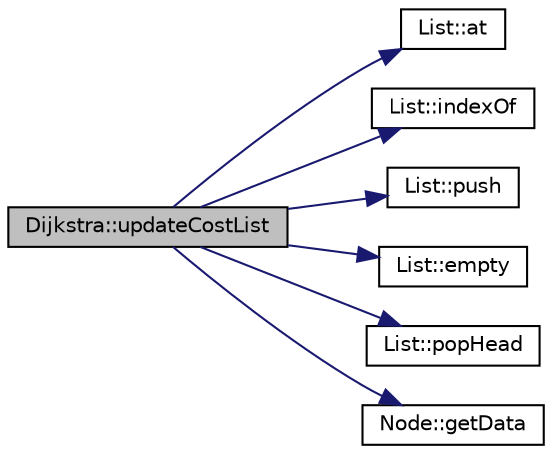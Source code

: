 digraph "Dijkstra::updateCostList"
{
  edge [fontname="Helvetica",fontsize="10",labelfontname="Helvetica",labelfontsize="10"];
  node [fontname="Helvetica",fontsize="10",shape=record];
  rankdir="LR";
  Node1 [label="Dijkstra::updateCostList",height=0.2,width=0.4,color="black", fillcolor="grey75", style="filled", fontcolor="black"];
  Node1 -> Node2 [color="midnightblue",fontsize="10",style="solid"];
  Node2 [label="List::at",height=0.2,width=0.4,color="black", fillcolor="white", style="filled",URL="$class_list.html#ab96ccb71dbe8292d4a4e64c73fb03ff0"];
  Node1 -> Node3 [color="midnightblue",fontsize="10",style="solid"];
  Node3 [label="List::indexOf",height=0.2,width=0.4,color="black", fillcolor="white", style="filled",URL="$class_list.html#a94c0b5278992ef8d6830a14732157440"];
  Node1 -> Node4 [color="midnightblue",fontsize="10",style="solid"];
  Node4 [label="List::push",height=0.2,width=0.4,color="black", fillcolor="white", style="filled",URL="$class_list.html#a7aedb99ebfb318e7e847ab80a1c0207c"];
  Node1 -> Node5 [color="midnightblue",fontsize="10",style="solid"];
  Node5 [label="List::empty",height=0.2,width=0.4,color="black", fillcolor="white", style="filled",URL="$class_list.html#a34bb861c7093434bc48473a20cf7b157"];
  Node1 -> Node6 [color="midnightblue",fontsize="10",style="solid"];
  Node6 [label="List::popHead",height=0.2,width=0.4,color="black", fillcolor="white", style="filled",URL="$class_list.html#ae216f7a997b0c9fc0e1d89f241b9f5b2"];
  Node1 -> Node7 [color="midnightblue",fontsize="10",style="solid"];
  Node7 [label="Node::getData",height=0.2,width=0.4,color="black", fillcolor="white", style="filled",URL="$class_node.html#a0c3315ee2e897e2a6e1c24aeca20aeb9"];
}

